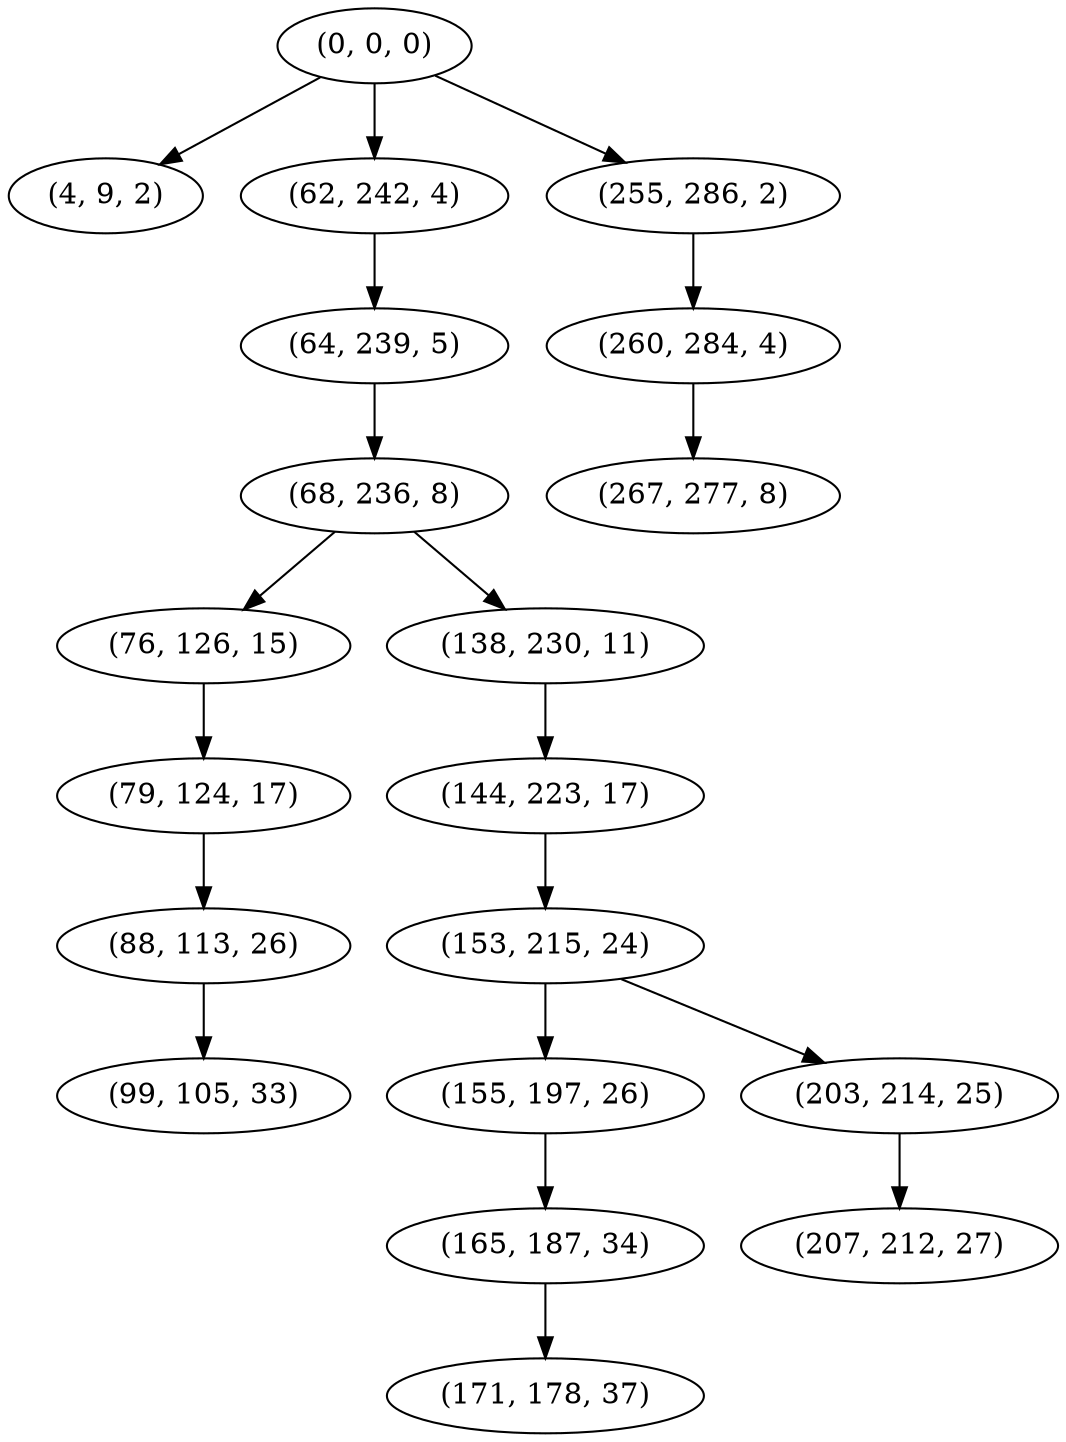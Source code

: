 digraph tree {
    "(0, 0, 0)";
    "(4, 9, 2)";
    "(62, 242, 4)";
    "(64, 239, 5)";
    "(68, 236, 8)";
    "(76, 126, 15)";
    "(79, 124, 17)";
    "(88, 113, 26)";
    "(99, 105, 33)";
    "(138, 230, 11)";
    "(144, 223, 17)";
    "(153, 215, 24)";
    "(155, 197, 26)";
    "(165, 187, 34)";
    "(171, 178, 37)";
    "(203, 214, 25)";
    "(207, 212, 27)";
    "(255, 286, 2)";
    "(260, 284, 4)";
    "(267, 277, 8)";
    "(0, 0, 0)" -> "(4, 9, 2)";
    "(0, 0, 0)" -> "(62, 242, 4)";
    "(0, 0, 0)" -> "(255, 286, 2)";
    "(62, 242, 4)" -> "(64, 239, 5)";
    "(64, 239, 5)" -> "(68, 236, 8)";
    "(68, 236, 8)" -> "(76, 126, 15)";
    "(68, 236, 8)" -> "(138, 230, 11)";
    "(76, 126, 15)" -> "(79, 124, 17)";
    "(79, 124, 17)" -> "(88, 113, 26)";
    "(88, 113, 26)" -> "(99, 105, 33)";
    "(138, 230, 11)" -> "(144, 223, 17)";
    "(144, 223, 17)" -> "(153, 215, 24)";
    "(153, 215, 24)" -> "(155, 197, 26)";
    "(153, 215, 24)" -> "(203, 214, 25)";
    "(155, 197, 26)" -> "(165, 187, 34)";
    "(165, 187, 34)" -> "(171, 178, 37)";
    "(203, 214, 25)" -> "(207, 212, 27)";
    "(255, 286, 2)" -> "(260, 284, 4)";
    "(260, 284, 4)" -> "(267, 277, 8)";
}

